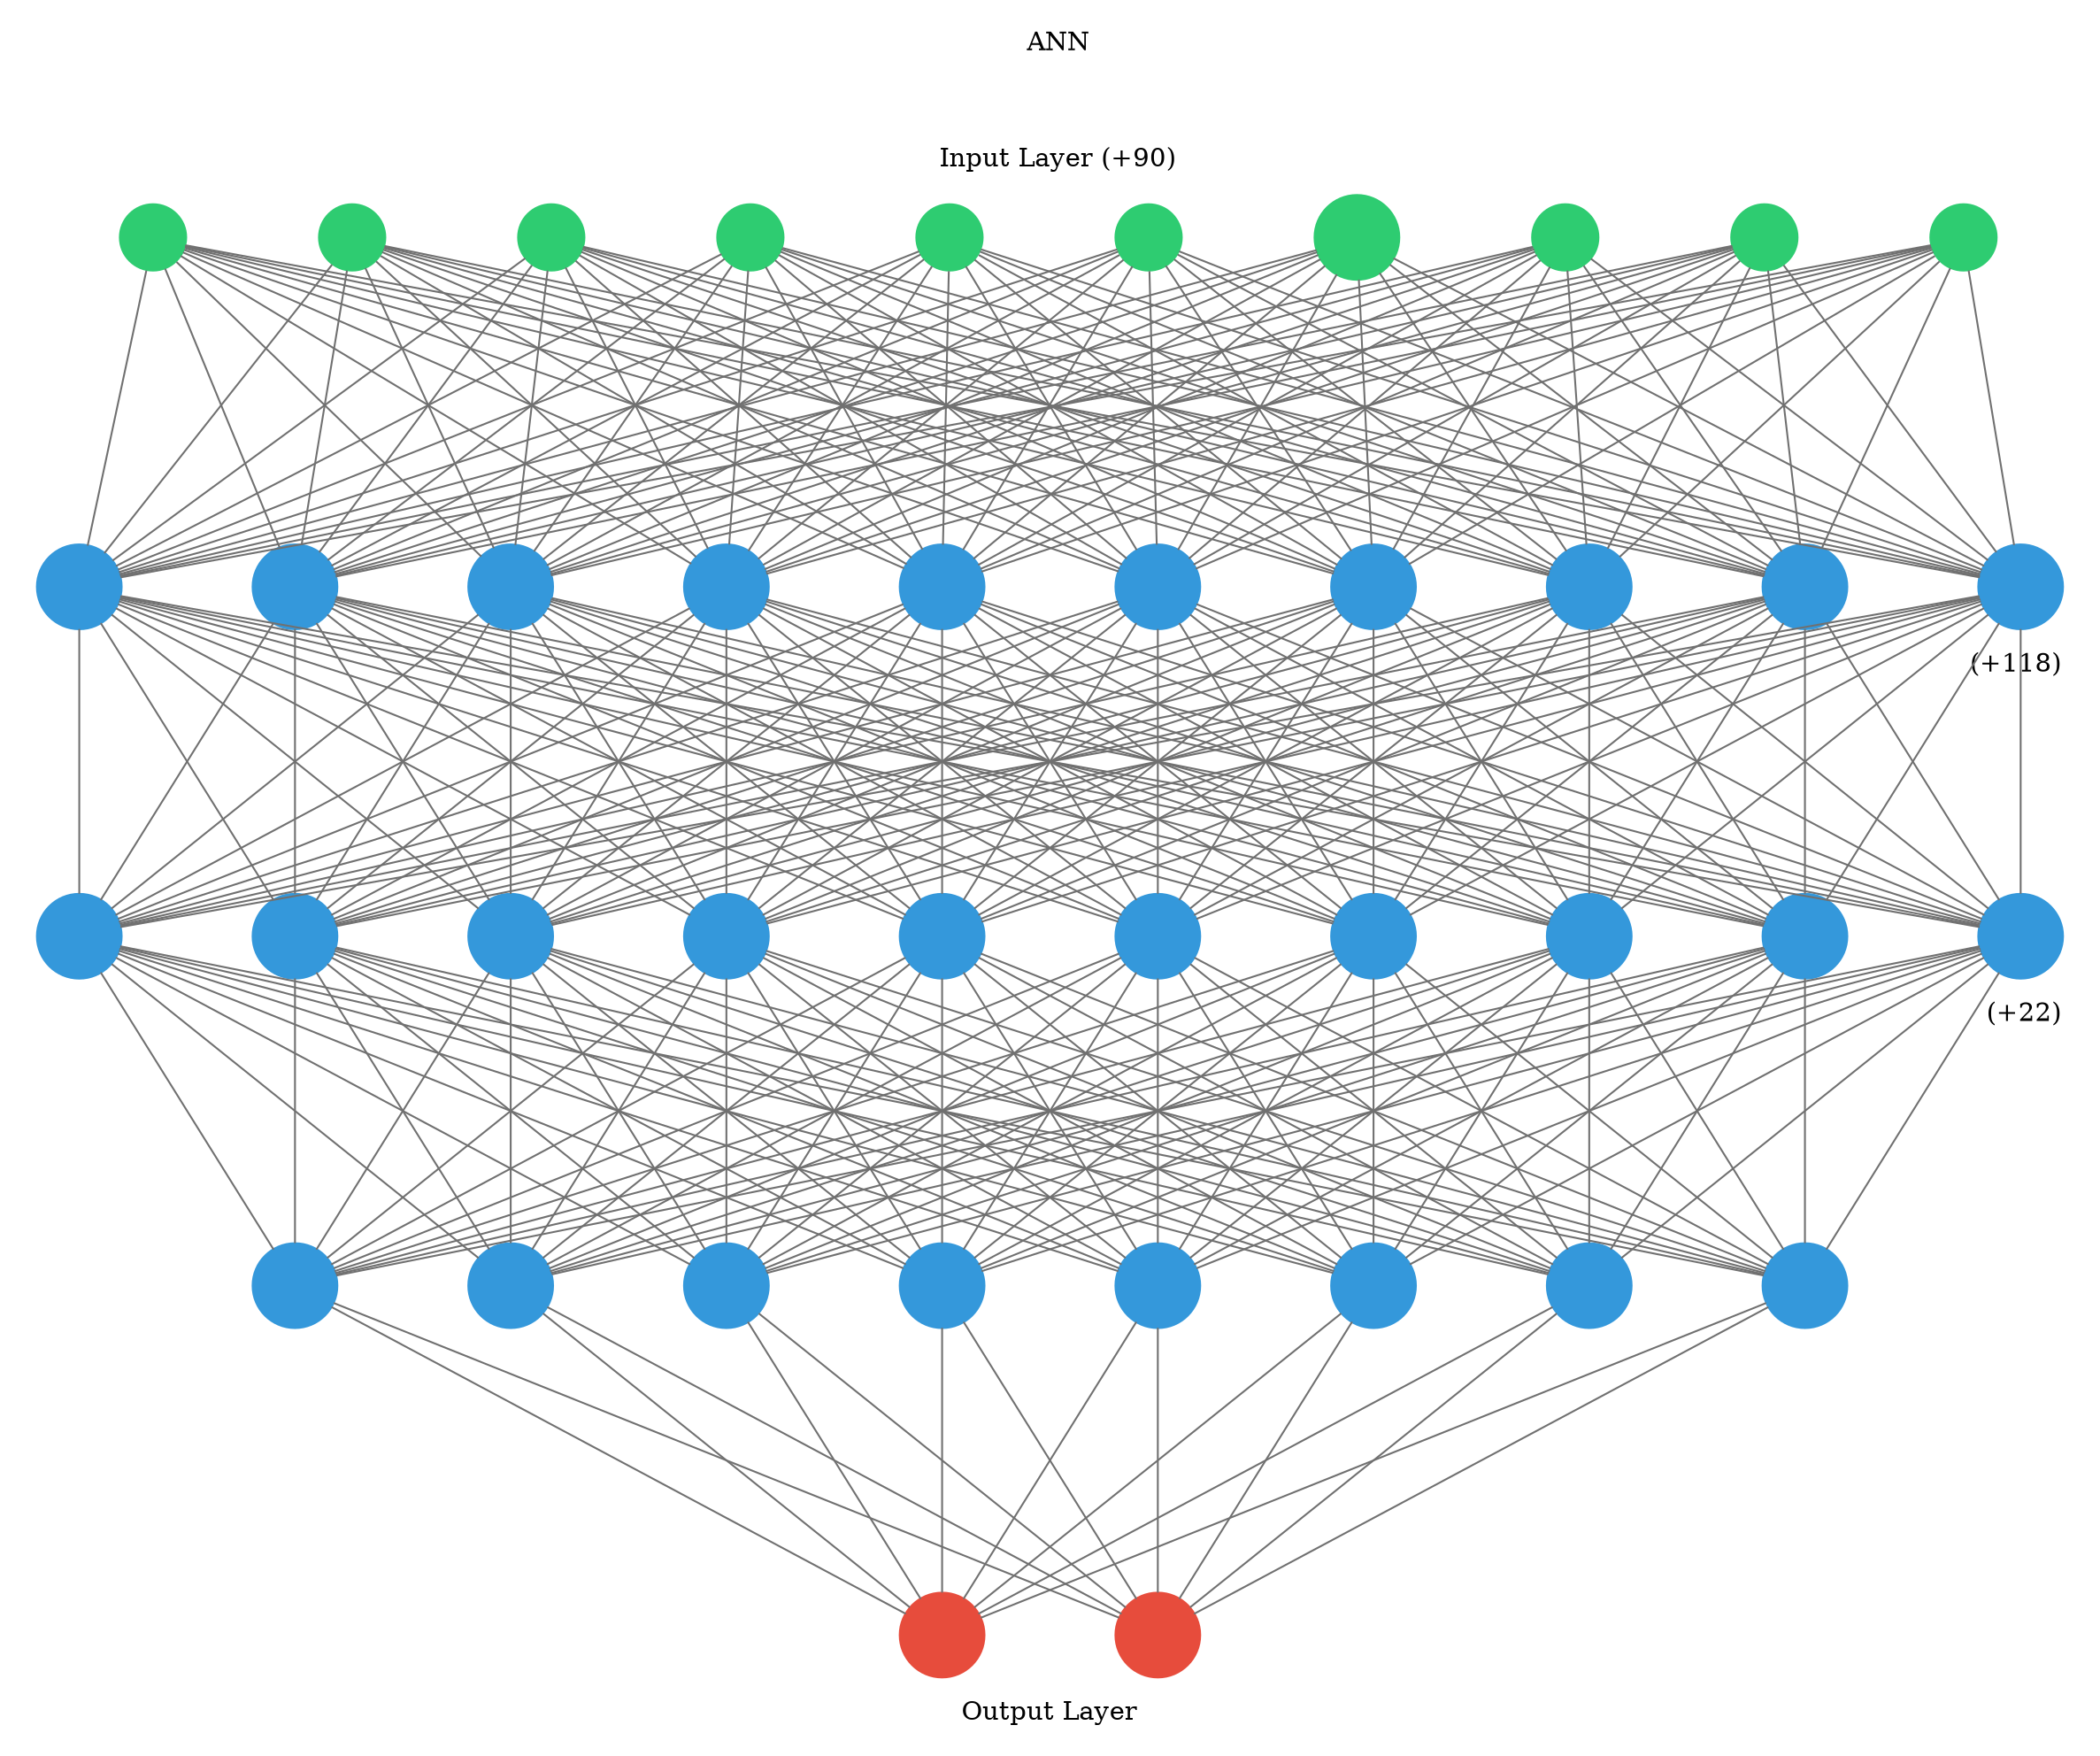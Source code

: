 digraph g {
	graph [nodesep=1 ranksep=2 splines=false]
	edge [arrowhead=none color="#707070"]
	subgraph cluster_input {
		node [color="#2ecc71" fontcolor="#2ecc71" shape=circle style=filled]
		color=white
		1
		label="ANN



Input Layer (+90)"
		rank=same
		2
		label="ANN



Input Layer (+90)"
		rank=same
		3
		label="ANN



Input Layer (+90)"
		rank=same
		4
		label="ANN



Input Layer (+90)"
		rank=same
		5
		label="ANN



Input Layer (+90)"
		rank=same
		6
		label="ANN



Input Layer (+90)"
		rank=same
		7
		label="ANN



Input Layer (+90)"
		rank=same
		8
		label="ANN



Input Layer (+90)"
		rank=same
		9
		label="ANN



Input Layer (+90)"
		rank=same
		10
		label="ANN



Input Layer (+90)"
		rank=same
	}
	1 -> 11
	2 -> 11
	3 -> 11
	4 -> 11
	5 -> 11
	6 -> 11
	7 -> 11
	8 -> 11
	9 -> 11
	10 -> 11
	1 -> 12
	2 -> 12
	3 -> 12
	4 -> 12
	5 -> 12
	6 -> 12
	7 -> 12
	8 -> 12
	9 -> 12
	10 -> 12
	1 -> 13
	2 -> 13
	3 -> 13
	4 -> 13
	5 -> 13
	6 -> 13
	7 -> 13
	8 -> 13
	9 -> 13
	10 -> 13
	1 -> 14
	2 -> 14
	3 -> 14
	4 -> 14
	5 -> 14
	6 -> 14
	7 -> 14
	8 -> 14
	9 -> 14
	10 -> 14
	1 -> 15
	2 -> 15
	3 -> 15
	4 -> 15
	5 -> 15
	6 -> 15
	7 -> 15
	8 -> 15
	9 -> 15
	10 -> 15
	1 -> 16
	2 -> 16
	3 -> 16
	4 -> 16
	5 -> 16
	6 -> 16
	7 -> 16
	8 -> 16
	9 -> 16
	10 -> 16
	1 -> 17
	2 -> 17
	3 -> 17
	4 -> 17
	5 -> 17
	6 -> 17
	7 -> 17
	8 -> 17
	9 -> 17
	10 -> 17
	1 -> 18
	2 -> 18
	3 -> 18
	4 -> 18
	5 -> 18
	6 -> 18
	7 -> 18
	8 -> 18
	9 -> 18
	10 -> 18
	1 -> 19
	2 -> 19
	3 -> 19
	4 -> 19
	5 -> 19
	6 -> 19
	7 -> 19
	8 -> 19
	9 -> 19
	10 -> 19
	1 -> 20
	2 -> 20
	3 -> 20
	4 -> 20
	5 -> 20
	6 -> 20
	7 -> 20
	8 -> 20
	9 -> 20
	10 -> 20
	subgraph cluster_1 {
		color=white
		rank=same
		label=" (+118)" labeljust=right labelloc=b
		11 [color="#3498db" fontcolor="#3498db" shape=circle style=filled]
		12 [color="#3498db" fontcolor="#3498db" shape=circle style=filled]
		13 [color="#3498db" fontcolor="#3498db" shape=circle style=filled]
		14 [color="#3498db" fontcolor="#3498db" shape=circle style=filled]
		15 [color="#3498db" fontcolor="#3498db" shape=circle style=filled]
		16 [color="#3498db" fontcolor="#3498db" shape=circle style=filled]
		17 [color="#3498db" fontcolor="#3498db" shape=circle style=filled]
		18 [color="#3498db" fontcolor="#3498db" shape=circle style=filled]
		19 [color="#3498db" fontcolor="#3498db" shape=circle style=filled]
		20 [color="#3498db" fontcolor="#3498db" shape=circle style=filled]
	}
	11 -> 21
	12 -> 21
	13 -> 21
	14 -> 21
	15 -> 21
	16 -> 21
	17 -> 21
	18 -> 21
	19 -> 21
	20 -> 21
	11 -> 22
	12 -> 22
	13 -> 22
	14 -> 22
	15 -> 22
	16 -> 22
	17 -> 22
	18 -> 22
	19 -> 22
	20 -> 22
	11 -> 23
	12 -> 23
	13 -> 23
	14 -> 23
	15 -> 23
	16 -> 23
	17 -> 23
	18 -> 23
	19 -> 23
	20 -> 23
	11 -> 24
	12 -> 24
	13 -> 24
	14 -> 24
	15 -> 24
	16 -> 24
	17 -> 24
	18 -> 24
	19 -> 24
	20 -> 24
	11 -> 25
	12 -> 25
	13 -> 25
	14 -> 25
	15 -> 25
	16 -> 25
	17 -> 25
	18 -> 25
	19 -> 25
	20 -> 25
	11 -> 26
	12 -> 26
	13 -> 26
	14 -> 26
	15 -> 26
	16 -> 26
	17 -> 26
	18 -> 26
	19 -> 26
	20 -> 26
	11 -> 27
	12 -> 27
	13 -> 27
	14 -> 27
	15 -> 27
	16 -> 27
	17 -> 27
	18 -> 27
	19 -> 27
	20 -> 27
	11 -> 28
	12 -> 28
	13 -> 28
	14 -> 28
	15 -> 28
	16 -> 28
	17 -> 28
	18 -> 28
	19 -> 28
	20 -> 28
	11 -> 29
	12 -> 29
	13 -> 29
	14 -> 29
	15 -> 29
	16 -> 29
	17 -> 29
	18 -> 29
	19 -> 29
	20 -> 29
	11 -> 30
	12 -> 30
	13 -> 30
	14 -> 30
	15 -> 30
	16 -> 30
	17 -> 30
	18 -> 30
	19 -> 30
	20 -> 30
	subgraph cluster_2 {
		color=white
		rank=same
		label=" (+22)" labeljust=right labelloc=b
		21 [color="#3498db" fontcolor="#3498db" shape=circle style=filled]
		22 [color="#3498db" fontcolor="#3498db" shape=circle style=filled]
		23 [color="#3498db" fontcolor="#3498db" shape=circle style=filled]
		24 [color="#3498db" fontcolor="#3498db" shape=circle style=filled]
		25 [color="#3498db" fontcolor="#3498db" shape=circle style=filled]
		26 [color="#3498db" fontcolor="#3498db" shape=circle style=filled]
		27 [color="#3498db" fontcolor="#3498db" shape=circle style=filled]
		28 [color="#3498db" fontcolor="#3498db" shape=circle style=filled]
		29 [color="#3498db" fontcolor="#3498db" shape=circle style=filled]
		30 [color="#3498db" fontcolor="#3498db" shape=circle style=filled]
	}
	21 -> 31
	22 -> 31
	23 -> 31
	24 -> 31
	25 -> 31
	26 -> 31
	27 -> 31
	28 -> 31
	29 -> 31
	30 -> 31
	21 -> 32
	22 -> 32
	23 -> 32
	24 -> 32
	25 -> 32
	26 -> 32
	27 -> 32
	28 -> 32
	29 -> 32
	30 -> 32
	21 -> 33
	22 -> 33
	23 -> 33
	24 -> 33
	25 -> 33
	26 -> 33
	27 -> 33
	28 -> 33
	29 -> 33
	30 -> 33
	21 -> 34
	22 -> 34
	23 -> 34
	24 -> 34
	25 -> 34
	26 -> 34
	27 -> 34
	28 -> 34
	29 -> 34
	30 -> 34
	21 -> 35
	22 -> 35
	23 -> 35
	24 -> 35
	25 -> 35
	26 -> 35
	27 -> 35
	28 -> 35
	29 -> 35
	30 -> 35
	21 -> 36
	22 -> 36
	23 -> 36
	24 -> 36
	25 -> 36
	26 -> 36
	27 -> 36
	28 -> 36
	29 -> 36
	30 -> 36
	21 -> 37
	22 -> 37
	23 -> 37
	24 -> 37
	25 -> 37
	26 -> 37
	27 -> 37
	28 -> 37
	29 -> 37
	30 -> 37
	21 -> 38
	22 -> 38
	23 -> 38
	24 -> 38
	25 -> 38
	26 -> 38
	27 -> 38
	28 -> 38
	29 -> 38
	30 -> 38
	subgraph cluster_3 {
		color=white
		rank=same
		label="" labeljust=right labelloc=b
		31 [color="#3498db" fontcolor="#3498db" shape=circle style=filled]
		32 [color="#3498db" fontcolor="#3498db" shape=circle style=filled]
		33 [color="#3498db" fontcolor="#3498db" shape=circle style=filled]
		34 [color="#3498db" fontcolor="#3498db" shape=circle style=filled]
		35 [color="#3498db" fontcolor="#3498db" shape=circle style=filled]
		36 [color="#3498db" fontcolor="#3498db" shape=circle style=filled]
		37 [color="#3498db" fontcolor="#3498db" shape=circle style=filled]
		38 [color="#3498db" fontcolor="#3498db" shape=circle style=filled]
	}
	31 -> 39
	32 -> 39
	33 -> 39
	34 -> 39
	35 -> 39
	36 -> 39
	37 -> 39
	38 -> 39
	31 -> 40
	32 -> 40
	33 -> 40
	34 -> 40
	35 -> 40
	36 -> 40
	37 -> 40
	38 -> 40
	subgraph cluster_output {
		node [color="#2ecc71" fontcolor="#2ecc71" shape=circle style=filled]
		color=white
		rank=same
		labeljust=1
		39 [color="#e74c3c" fontcolor="#e74c3c" shape=circle style=filled]
		40 [color="#e74c3c" fontcolor="#e74c3c" shape=circle style=filled]
		label="Output Layer" labelloc=bottom
	}
	arrowShape=none
}

